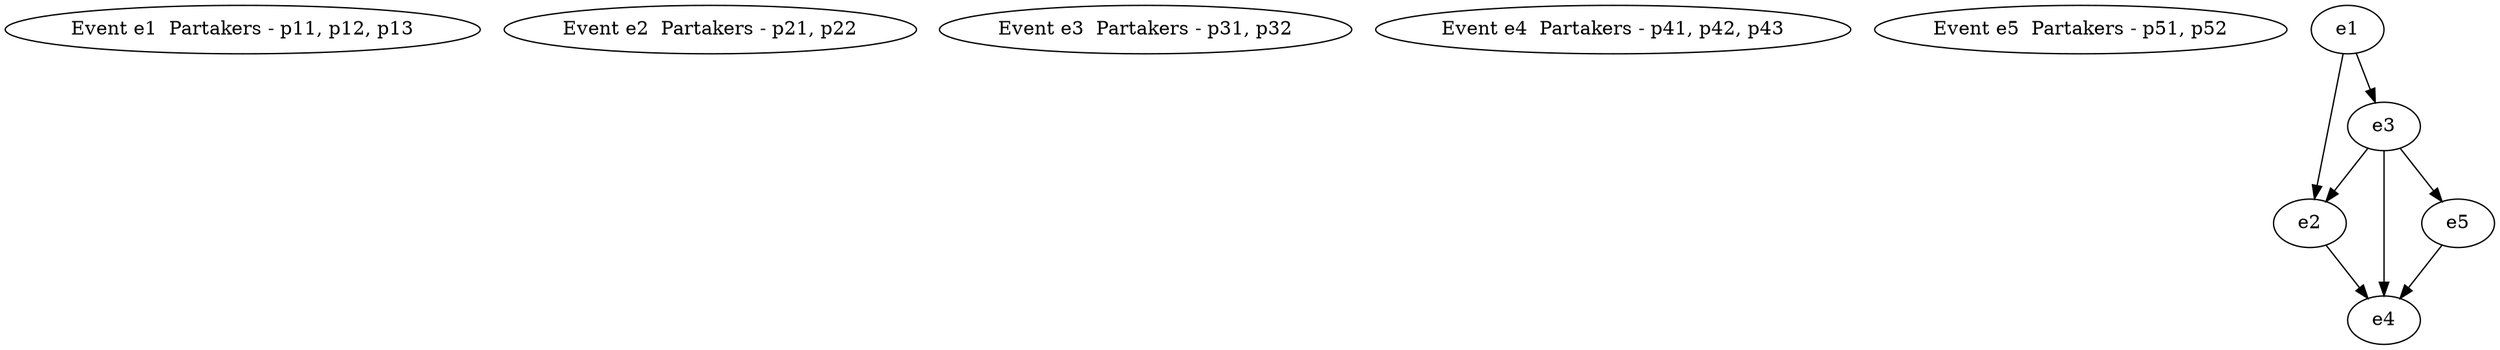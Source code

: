 digraph {
	"e1 " [label="Event e1  Partakers - p11, p12, p13
"]
	"e2 " [label="Event e2  Partakers - p21, p22
"]
	"e3 " [label="Event e3  Partakers - p31, p32
"]
	"e4 " [label="Event e4  Partakers - p41, p42, p43
"]
	"e5 " [label="Event e5  Partakers - p51, p52
"]
		e1 -> e2

		e1 -> e3

		e3 -> e2

		e2 -> e4

		e3 -> e4

		e3 -> e5

		e5 -> e4

}